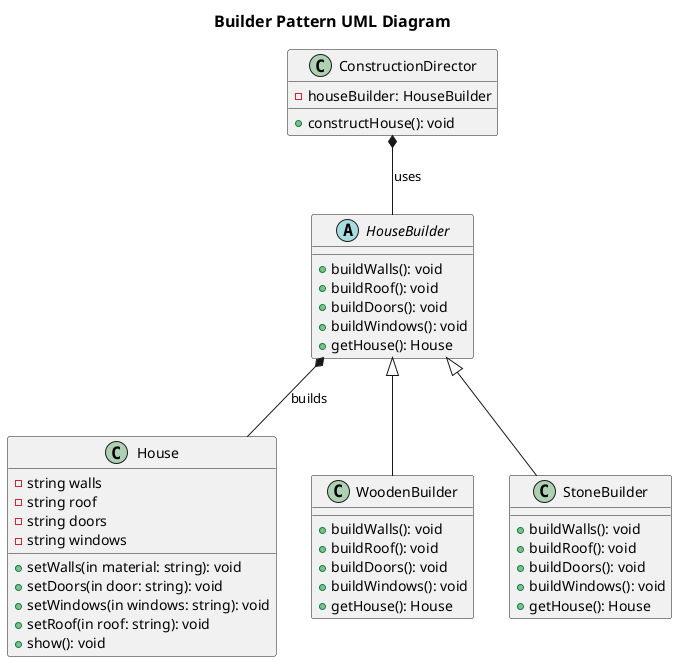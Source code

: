 @startuml

skinparam TitleFontSize 16
title "Builder Pattern UML Diagram"

class House {
    - string walls
    - string roof
    - string doors
    - string windows
    + setWalls(in material: string): void
    + setDoors(in door: string): void
    + setWindows(in windows: string): void
    + setRoof(in roof: string): void
    + show(): void
}

abstract class HouseBuilder {
    + buildWalls(): void
    + buildRoof(): void
    + buildDoors(): void
    + buildWindows(): void
    + getHouse(): House
}

class WoodenBuilder {
    + buildWalls(): void
    + buildRoof(): void
    + buildDoors(): void
    + buildWindows(): void
    + getHouse(): House
}

class StoneBuilder {
    + buildWalls(): void
    + buildRoof(): void
    + buildDoors(): void
    + buildWindows(): void
    + getHouse(): House
}

class ConstructionDirector {
    + constructHouse(): void
    - houseBuilder: HouseBuilder
}

HouseBuilder <|-- WoodenBuilder
HouseBuilder <|-- StoneBuilder

HouseBuilder *-- House : "builds"
ConstructionDirector *-- HouseBuilder : "uses"

@enduml

